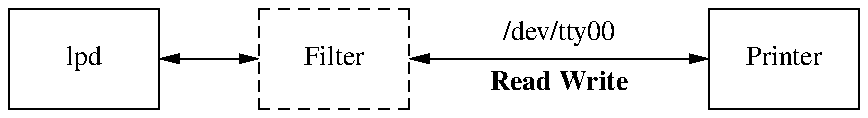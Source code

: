 .PS
 Lpd: box "lpd"
 Filter: box dashed "Filter" with .w at Lpd.e + (.5,0) ;
 Printer: box "Printer" with .w at Filter.e + (1.5,0) ;
 arrow <-> from Lpd.e to Filter.w;
 arrow <-> from Filter.e to Printer.w;
 m = (Filter.e.x + Printer.w.x)/2;
 "/dev/tty00" at (m,Filter.e.y+.125)
 "\fBRead Write\fP" at (m,Filter.e.y-.125)
.PE
